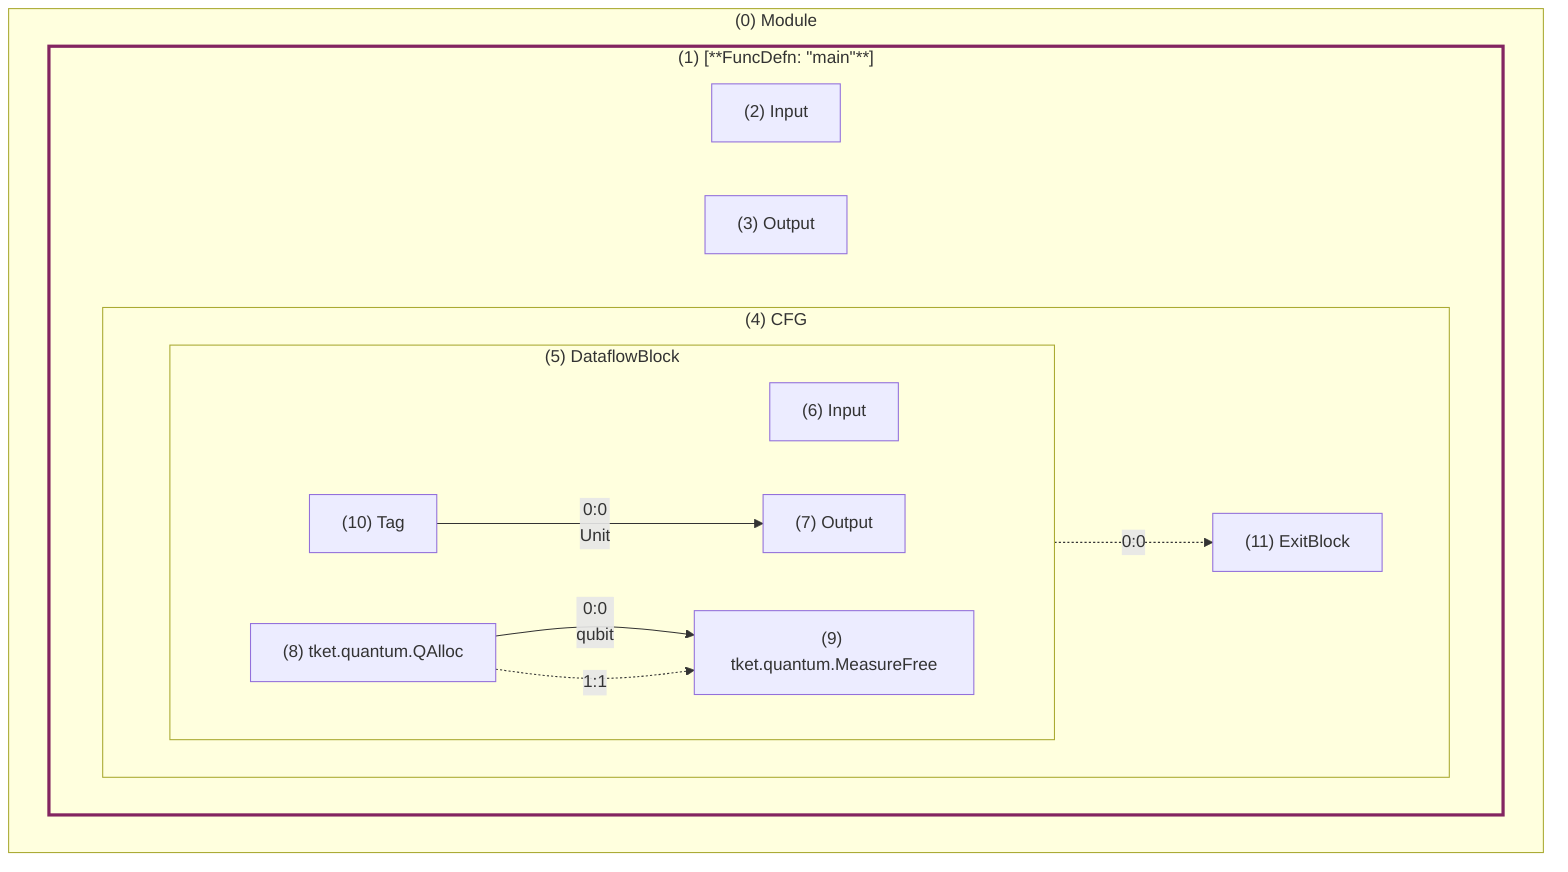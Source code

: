 graph LR
    subgraph 0 ["(0) Module"]
        direction LR
        subgraph 1 ["(1) [**FuncDefn: #quot;main#quot;**]"]
            direction LR
            style 1 stroke:#832561,stroke-width:3px
            2["(2) Input"]
            3["(3) Output"]
            subgraph 4 ["(4) CFG"]
                direction LR
                subgraph 5 ["(5) DataflowBlock"]
                    direction LR
                    6["(6) Input"]
                    7["(7) Output"]
                    8["(8) tket.quantum.QAlloc"]
                    9["(9) tket.quantum.MeasureFree"]
                    10["(10) Tag"]
                    8--"0:0<br>qubit"-->9
                    8-."1:1".->9
                    10--"0:0<br>Unit"-->7
                end
                11["(11) ExitBlock"]
                5-."0:0".->11
            end
        end
    end